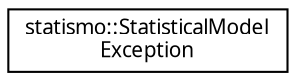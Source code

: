 digraph "Graphical Class Hierarchy"
{
  edge [fontname="FreeSans.ttf",fontsize="10",labelfontname="FreeSans.ttf",labelfontsize="10"];
  node [fontname="FreeSans.ttf",fontsize="10",shape=record];
  rankdir="LR";
  Node1 [label="statismo::StatisticalModel\lException",height=0.2,width=0.4,color="black", fillcolor="white", style="filled",URL="$classstatismo_1_1StatisticalModelException.html",tooltip="Generic Exception class for the statismo Library. "];
}
